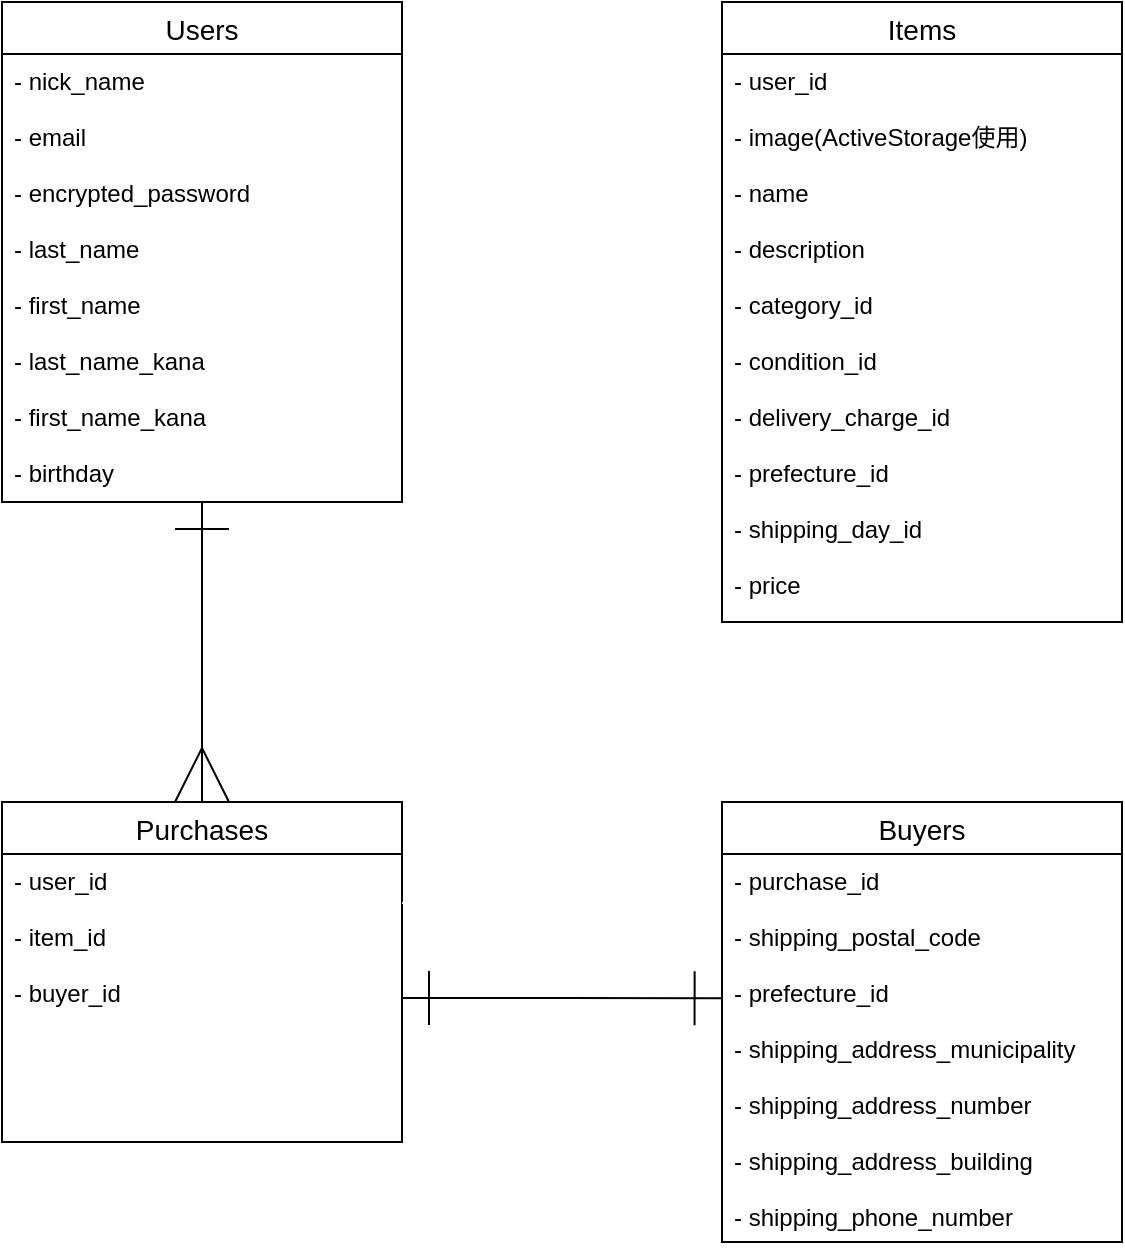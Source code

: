<mxfile>
    <diagram id="JxPmSkDwHnnySQWNx_uN" name="ページ1">
        <mxGraphModel dx="1138" dy="627" grid="1" gridSize="10" guides="1" tooltips="1" connect="1" arrows="1" fold="1" page="1" pageScale="1" pageWidth="827" pageHeight="1169" math="0" shadow="0">
            <root>
                <mxCell id="0"/>
                <mxCell id="1" parent="0"/>
                <mxCell id="52" style="edgeStyle=orthogonalEdgeStyle;rounded=0;orthogonalLoop=1;jettySize=auto;html=1;exitX=-0.01;exitY=0.265;exitDx=0;exitDy=0;entryX=1.015;entryY=0.332;entryDx=0;entryDy=0;entryPerimeter=0;exitPerimeter=0;strokeWidth=1;endArrow=ERone;endFill=0;jumpSize=6;strokeColor=#FFFFFF;endSize=25;startSize=25;startArrow=ERmany;startFill=0;" parent="1" source="10" target="5" edge="1">
                    <mxGeometry relative="1" as="geometry"/>
                </mxCell>
                <mxCell id="7" value="Items" style="swimlane;fontStyle=0;childLayout=stackLayout;horizontal=1;startSize=26;horizontalStack=0;resizeParent=1;resizeParentMax=0;resizeLast=0;collapsible=1;marginBottom=0;align=center;fontSize=14;" parent="1" vertex="1">
                    <mxGeometry x="520" y="40" width="200" height="310" as="geometry"/>
                </mxCell>
                <mxCell id="10" value="- user_id&#10;&#10;- image(ActiveStorage使用)&#10;&#10;- name&#10;&#10;- description&#10;&#10;- category_id&#10;&#10;- condition_id&#10;&#10;- delivery_charge_id&#10;&#10;- prefecture_id&#10;&#10;- shipping_day_id&#10;&#10;- price" style="text;strokeColor=none;fillColor=none;spacingLeft=4;spacingRight=4;overflow=hidden;rotatable=0;points=[[0,0.5],[1,0.5]];portConstraint=eastwest;fontSize=12;" parent="7" vertex="1">
                    <mxGeometry y="26" width="200" height="284" as="geometry"/>
                </mxCell>
                <mxCell id="11" value="Purchases" style="swimlane;fontStyle=0;childLayout=stackLayout;horizontal=1;startSize=26;horizontalStack=0;resizeParent=1;resizeParentMax=0;resizeLast=0;collapsible=1;marginBottom=0;align=center;fontSize=14;" parent="1" vertex="1">
                    <mxGeometry x="160" y="440" width="200" height="170" as="geometry"/>
                </mxCell>
                <mxCell id="14" value="- user_id&#10;&#10;- item_id&#10;&#10;- buyer_id" style="text;strokeColor=none;fillColor=none;spacingLeft=4;spacingRight=4;overflow=hidden;rotatable=0;points=[[0,0.5],[1,0.5]];portConstraint=eastwest;fontSize=12;" parent="11" vertex="1">
                    <mxGeometry y="26" width="200" height="144" as="geometry"/>
                </mxCell>
                <mxCell id="49" style="edgeStyle=orthogonalEdgeStyle;rounded=0;orthogonalLoop=1;jettySize=auto;html=1;entryX=0.5;entryY=0;entryDx=0;entryDy=0;endArrow=ERmany;endFill=0;startArrow=ERone;startFill=0;endSize=25;startSize=25;" parent="1" source="2" target="11" edge="1">
                    <mxGeometry relative="1" as="geometry"/>
                </mxCell>
                <mxCell id="2" value="Users" style="swimlane;fontStyle=0;childLayout=stackLayout;horizontal=1;startSize=26;horizontalStack=0;resizeParent=1;resizeParentMax=0;resizeLast=0;collapsible=1;marginBottom=0;align=center;fontSize=14;" parent="1" vertex="1">
                    <mxGeometry x="160" y="40" width="200" height="250" as="geometry"/>
                </mxCell>
                <mxCell id="45" value="Buyers" style="swimlane;fontStyle=0;childLayout=stackLayout;horizontal=1;startSize=26;horizontalStack=0;resizeParent=1;resizeParentMax=0;resizeLast=0;collapsible=1;marginBottom=0;align=center;fontSize=14;" parent="1" vertex="1">
                    <mxGeometry x="520" y="440" width="200" height="220" as="geometry"/>
                </mxCell>
                <mxCell id="46" value="- purchase_id&#10;&#10;- shipping_postal_code&#10;&#10;- prefecture_id&#10;&#10;- shipping_address_municipality&#10;&#10;- shipping_address_number&#10;&#10;- shipping_address_building&#10;&#10;- shipping_phone_number" style="text;strokeColor=none;fillColor=none;spacingLeft=4;spacingRight=4;overflow=hidden;rotatable=0;points=[[0,0.5],[1,0.5]];portConstraint=eastwest;fontSize=12;" parent="45" vertex="1">
                    <mxGeometry y="26" width="200" height="194" as="geometry"/>
                </mxCell>
                <mxCell id="5" value="- nick_name&#10;&#10;- email&#10;&#10;- encrypted_password&#10;&#10;- last_name&#10;&#10;- first_name&#10;&#10;- last_name_kana&#10;&#10;- first_name_kana&#10;&#10;- birthday" style="text;strokeColor=none;fillColor=none;spacingLeft=4;spacingRight=4;overflow=hidden;rotatable=0;points=[[0,0.5],[1,0.5]];portConstraint=eastwest;fontSize=12;" parent="1" vertex="1">
                    <mxGeometry x="160" y="66" width="200" height="224" as="geometry"/>
                </mxCell>
                <mxCell id="57" style="edgeStyle=orthogonalEdgeStyle;rounded=0;jumpSize=6;orthogonalLoop=1;jettySize=auto;html=1;exitX=1;exitY=0.5;exitDx=0;exitDy=0;entryX=0.51;entryY=1.008;entryDx=0;entryDy=0;entryPerimeter=0;startArrow=ERone;startFill=0;startSize=25;endArrow=ERone;endFill=0;endSize=25;strokeColor=#FFFFFF;strokeWidth=1;" parent="1" target="10" edge="1">
                    <mxGeometry relative="1" as="geometry">
                        <mxPoint x="360" y="490.54" as="sourcePoint"/>
                        <mxPoint x="517" y="489.996" as="targetPoint"/>
                        <Array as="points">
                            <mxPoint x="400" y="491"/>
                            <mxPoint x="400" y="420"/>
                            <mxPoint x="622" y="420"/>
                        </Array>
                    </mxGeometry>
                </mxCell>
                <mxCell id="58" style="edgeStyle=orthogonalEdgeStyle;rounded=0;orthogonalLoop=1;jettySize=auto;html=1;exitX=1;exitY=0.5;exitDx=0;exitDy=0;entryX=-0.001;entryY=0.372;entryDx=0;entryDy=0;entryPerimeter=0;endSize=25;startSize=25;endArrow=ERone;endFill=0;startArrow=ERone;startFill=0;" edge="1" parent="1" source="14" target="46">
                    <mxGeometry relative="1" as="geometry"/>
                </mxCell>
            </root>
        </mxGraphModel>
    </diagram>
</mxfile>